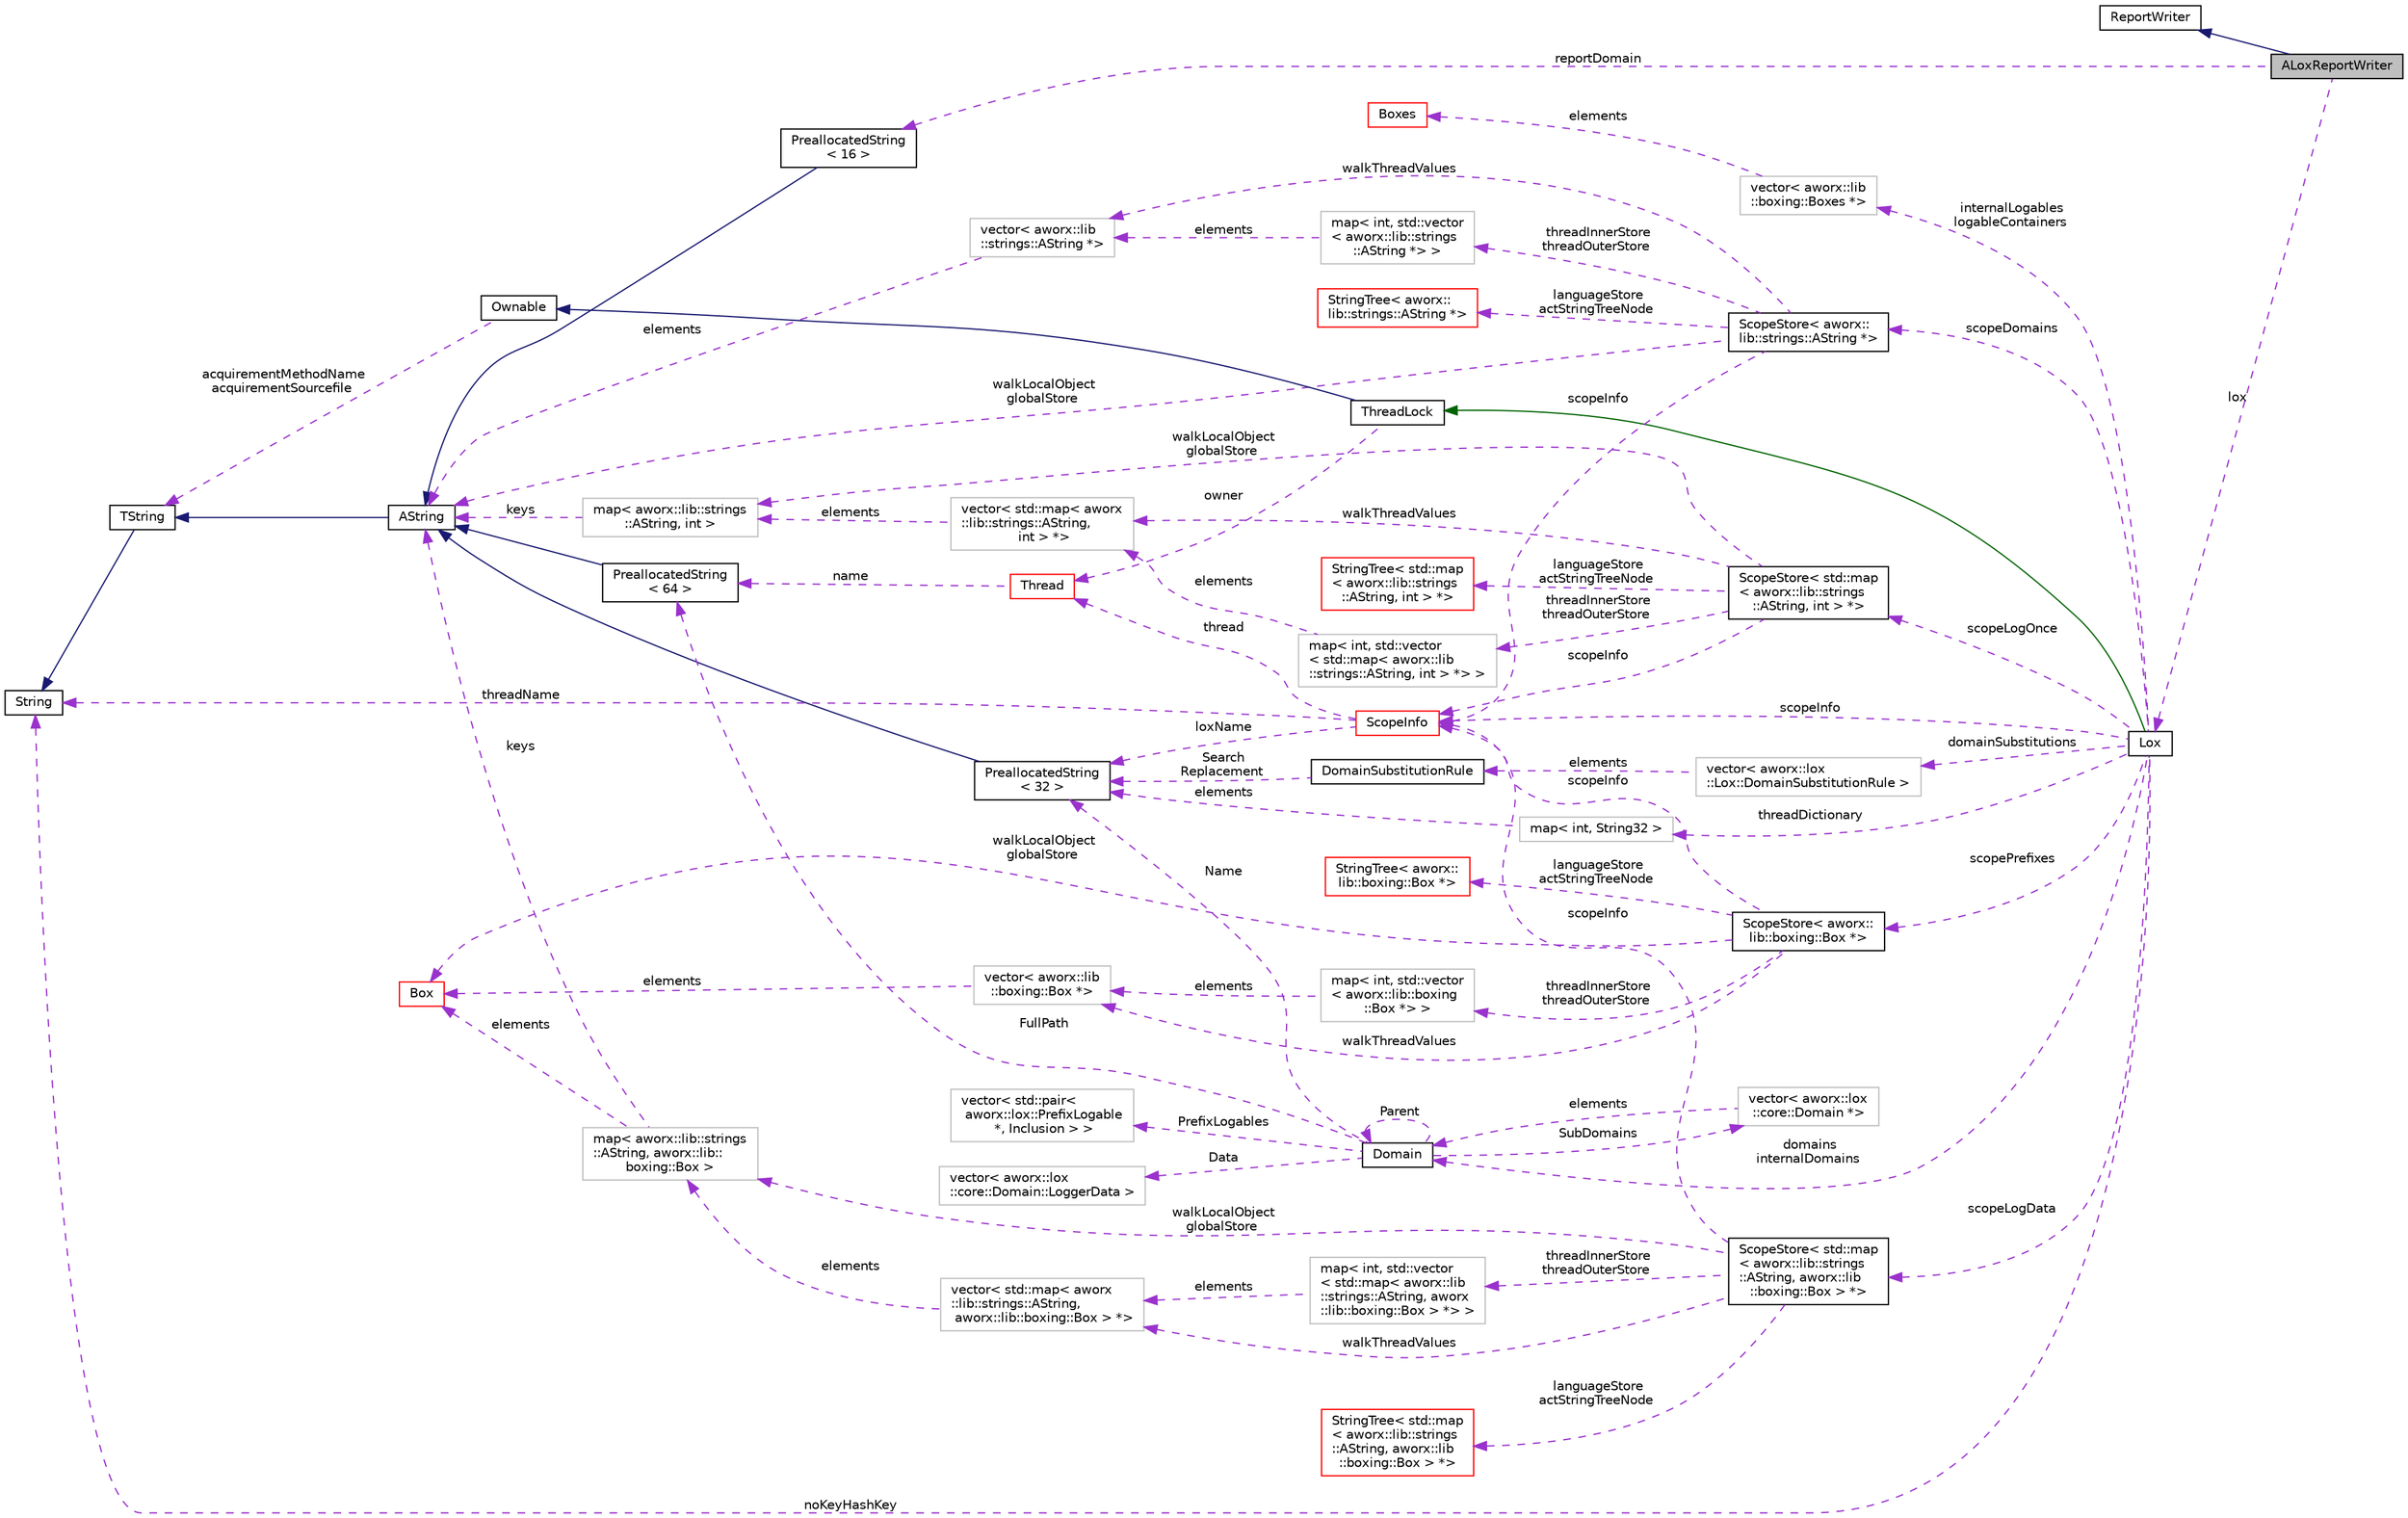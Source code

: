 digraph "ALoxReportWriter"
{
  edge [fontname="Helvetica",fontsize="10",labelfontname="Helvetica",labelfontsize="10"];
  node [fontname="Helvetica",fontsize="10",shape=record];
  rankdir="LR";
  Node2 [label="ALoxReportWriter",height=0.2,width=0.4,color="black", fillcolor="grey75", style="filled", fontcolor="black"];
  Node3 -> Node2 [dir="back",color="midnightblue",fontsize="10",style="solid",fontname="Helvetica"];
  Node3 [label="ReportWriter",height=0.2,width=0.4,color="black", fillcolor="white", style="filled",URL="$classaworx_1_1lib_1_1lang_1_1ReportWriter.html"];
  Node4 -> Node2 [dir="back",color="darkorchid3",fontsize="10",style="dashed",label=" reportDomain" ,fontname="Helvetica"];
  Node4 [label="PreallocatedString\l\< 16 \>",height=0.2,width=0.4,color="black", fillcolor="white", style="filled",URL="$classaworx_1_1lib_1_1strings_1_1PreallocatedString.html"];
  Node5 -> Node4 [dir="back",color="midnightblue",fontsize="10",style="solid",fontname="Helvetica"];
  Node5 [label="AString",height=0.2,width=0.4,color="black", fillcolor="white", style="filled",URL="$classaworx_1_1lib_1_1strings_1_1AString.html"];
  Node6 -> Node5 [dir="back",color="midnightblue",fontsize="10",style="solid",fontname="Helvetica"];
  Node6 [label="TString",height=0.2,width=0.4,color="black", fillcolor="white", style="filled",URL="$classaworx_1_1lib_1_1strings_1_1TString.html"];
  Node7 -> Node6 [dir="back",color="midnightblue",fontsize="10",style="solid",fontname="Helvetica"];
  Node7 [label="String",height=0.2,width=0.4,color="black", fillcolor="white", style="filled",URL="$classaworx_1_1lib_1_1strings_1_1String.html"];
  Node8 -> Node2 [dir="back",color="darkorchid3",fontsize="10",style="dashed",label=" lox" ,fontname="Helvetica"];
  Node8 [label="Lox",height=0.2,width=0.4,color="black", fillcolor="white", style="filled",URL="$classaworx_1_1lox_1_1Lox.html"];
  Node9 -> Node8 [dir="back",color="darkgreen",fontsize="10",style="solid",fontname="Helvetica"];
  Node9 [label="ThreadLock",height=0.2,width=0.4,color="black", fillcolor="white", style="filled",URL="$classaworx_1_1lib_1_1threads_1_1ThreadLock.html"];
  Node10 -> Node9 [dir="back",color="midnightblue",fontsize="10",style="solid",fontname="Helvetica"];
  Node10 [label="Ownable",height=0.2,width=0.4,color="black", fillcolor="white", style="filled",URL="$classaworx_1_1lib_1_1lang_1_1Ownable.html"];
  Node6 -> Node10 [dir="back",color="darkorchid3",fontsize="10",style="dashed",label=" acquirementMethodName\nacquirementSourcefile" ,fontname="Helvetica"];
  Node11 -> Node9 [dir="back",color="darkorchid3",fontsize="10",style="dashed",label=" owner" ,fontname="Helvetica"];
  Node11 [label="Thread",height=0.2,width=0.4,color="red", fillcolor="white", style="filled",URL="$classaworx_1_1lib_1_1threads_1_1Thread.html"];
  Node13 -> Node11 [dir="back",color="darkorchid3",fontsize="10",style="dashed",label=" name" ,fontname="Helvetica"];
  Node13 [label="PreallocatedString\l\< 64 \>",height=0.2,width=0.4,color="black", fillcolor="white", style="filled",URL="$classaworx_1_1lib_1_1strings_1_1PreallocatedString.html"];
  Node5 -> Node13 [dir="back",color="midnightblue",fontsize="10",style="solid",fontname="Helvetica"];
  Node7 -> Node8 [dir="back",color="darkorchid3",fontsize="10",style="dashed",label=" noKeyHashKey" ,fontname="Helvetica"];
  Node15 -> Node8 [dir="back",color="darkorchid3",fontsize="10",style="dashed",label=" scopeLogData" ,fontname="Helvetica"];
  Node15 [label="ScopeStore\< std::map\l\< aworx::lib::strings\l::AString, aworx::lib\l::boxing::Box \> *\>",height=0.2,width=0.4,color="black", fillcolor="white", style="filled",URL="$classaworx_1_1lox_1_1core_1_1ScopeStore.html"];
  Node16 -> Node15 [dir="back",color="darkorchid3",fontsize="10",style="dashed",label=" scopeInfo" ,fontname="Helvetica"];
  Node16 [label="ScopeInfo",height=0.2,width=0.4,color="red", fillcolor="white", style="filled",URL="$classaworx_1_1lox_1_1core_1_1ScopeInfo.html"];
  Node7 -> Node16 [dir="back",color="darkorchid3",fontsize="10",style="dashed",label=" threadName" ,fontname="Helvetica"];
  Node26 -> Node16 [dir="back",color="darkorchid3",fontsize="10",style="dashed",label=" loxName" ,fontname="Helvetica"];
  Node26 [label="PreallocatedString\l\< 32 \>",height=0.2,width=0.4,color="black", fillcolor="white", style="filled",URL="$classaworx_1_1lib_1_1strings_1_1PreallocatedString.html"];
  Node5 -> Node26 [dir="back",color="midnightblue",fontsize="10",style="solid",fontname="Helvetica"];
  Node11 -> Node16 [dir="back",color="darkorchid3",fontsize="10",style="dashed",label=" thread" ,fontname="Helvetica"];
  Node27 -> Node15 [dir="back",color="darkorchid3",fontsize="10",style="dashed",label=" threadInnerStore\nthreadOuterStore" ,fontname="Helvetica"];
  Node27 [label="map\< int, std::vector\l\< std::map\< aworx::lib\l::strings::AString, aworx\l::lib::boxing::Box \> *\> \>",height=0.2,width=0.4,color="grey75", fillcolor="white", style="filled"];
  Node28 -> Node27 [dir="back",color="darkorchid3",fontsize="10",style="dashed",label=" elements" ,fontname="Helvetica"];
  Node28 [label="vector\< std::map\< aworx\l::lib::strings::AString,\l aworx::lib::boxing::Box \> *\>",height=0.2,width=0.4,color="grey75", fillcolor="white", style="filled"];
  Node29 -> Node28 [dir="back",color="darkorchid3",fontsize="10",style="dashed",label=" elements" ,fontname="Helvetica"];
  Node29 [label="map\< aworx::lib::strings\l::AString, aworx::lib::\lboxing::Box \>",height=0.2,width=0.4,color="grey75", fillcolor="white", style="filled"];
  Node5 -> Node29 [dir="back",color="darkorchid3",fontsize="10",style="dashed",label=" keys" ,fontname="Helvetica"];
  Node30 -> Node29 [dir="back",color="darkorchid3",fontsize="10",style="dashed",label=" elements" ,fontname="Helvetica"];
  Node30 [label="Box",height=0.2,width=0.4,color="red", fillcolor="white", style="filled",URL="$classaworx_1_1lib_1_1boxing_1_1Box.html"];
  Node28 -> Node15 [dir="back",color="darkorchid3",fontsize="10",style="dashed",label=" walkThreadValues" ,fontname="Helvetica"];
  Node29 -> Node15 [dir="back",color="darkorchid3",fontsize="10",style="dashed",label=" walkLocalObject\nglobalStore" ,fontname="Helvetica"];
  Node33 -> Node15 [dir="back",color="darkorchid3",fontsize="10",style="dashed",label=" languageStore\nactStringTreeNode" ,fontname="Helvetica"];
  Node33 [label="StringTree\< std::map\l\< aworx::lib::strings\l::AString, aworx::lib\l::boxing::Box \> *\>",height=0.2,width=0.4,color="red", fillcolor="white", style="filled",URL="$classaworx_1_1lib_1_1util_1_1StringTree.html"];
  Node35 -> Node8 [dir="back",color="darkorchid3",fontsize="10",style="dashed",label=" scopeDomains" ,fontname="Helvetica"];
  Node35 [label="ScopeStore\< aworx::\llib::strings::AString *\>",height=0.2,width=0.4,color="black", fillcolor="white", style="filled",URL="$classaworx_1_1lox_1_1core_1_1ScopeStore.html"];
  Node36 -> Node35 [dir="back",color="darkorchid3",fontsize="10",style="dashed",label=" languageStore\nactStringTreeNode" ,fontname="Helvetica"];
  Node36 [label="StringTree\< aworx::\llib::strings::AString *\>",height=0.2,width=0.4,color="red", fillcolor="white", style="filled",URL="$classaworx_1_1lib_1_1util_1_1StringTree.html"];
  Node16 -> Node35 [dir="back",color="darkorchid3",fontsize="10",style="dashed",label=" scopeInfo" ,fontname="Helvetica"];
  Node5 -> Node35 [dir="back",color="darkorchid3",fontsize="10",style="dashed",label=" walkLocalObject\nglobalStore" ,fontname="Helvetica"];
  Node37 -> Node35 [dir="back",color="darkorchid3",fontsize="10",style="dashed",label=" walkThreadValues" ,fontname="Helvetica"];
  Node37 [label="vector\< aworx::lib\l::strings::AString *\>",height=0.2,width=0.4,color="grey75", fillcolor="white", style="filled"];
  Node5 -> Node37 [dir="back",color="darkorchid3",fontsize="10",style="dashed",label=" elements" ,fontname="Helvetica"];
  Node38 -> Node35 [dir="back",color="darkorchid3",fontsize="10",style="dashed",label=" threadInnerStore\nthreadOuterStore" ,fontname="Helvetica"];
  Node38 [label="map\< int, std::vector\l\< aworx::lib::strings\l::AString *\> \>",height=0.2,width=0.4,color="grey75", fillcolor="white", style="filled"];
  Node37 -> Node38 [dir="back",color="darkorchid3",fontsize="10",style="dashed",label=" elements" ,fontname="Helvetica"];
  Node16 -> Node8 [dir="back",color="darkorchid3",fontsize="10",style="dashed",label=" scopeInfo" ,fontname="Helvetica"];
  Node39 -> Node8 [dir="back",color="darkorchid3",fontsize="10",style="dashed",label=" scopePrefixes" ,fontname="Helvetica"];
  Node39 [label="ScopeStore\< aworx::\llib::boxing::Box *\>",height=0.2,width=0.4,color="black", fillcolor="white", style="filled",URL="$classaworx_1_1lox_1_1core_1_1ScopeStore.html"];
  Node40 -> Node39 [dir="back",color="darkorchid3",fontsize="10",style="dashed",label=" languageStore\nactStringTreeNode" ,fontname="Helvetica"];
  Node40 [label="StringTree\< aworx::\llib::boxing::Box *\>",height=0.2,width=0.4,color="red", fillcolor="white", style="filled",URL="$classaworx_1_1lib_1_1util_1_1StringTree.html"];
  Node16 -> Node39 [dir="back",color="darkorchid3",fontsize="10",style="dashed",label=" scopeInfo" ,fontname="Helvetica"];
  Node41 -> Node39 [dir="back",color="darkorchid3",fontsize="10",style="dashed",label=" walkThreadValues" ,fontname="Helvetica"];
  Node41 [label="vector\< aworx::lib\l::boxing::Box *\>",height=0.2,width=0.4,color="grey75", fillcolor="white", style="filled"];
  Node30 -> Node41 [dir="back",color="darkorchid3",fontsize="10",style="dashed",label=" elements" ,fontname="Helvetica"];
  Node30 -> Node39 [dir="back",color="darkorchid3",fontsize="10",style="dashed",label=" walkLocalObject\nglobalStore" ,fontname="Helvetica"];
  Node42 -> Node39 [dir="back",color="darkorchid3",fontsize="10",style="dashed",label=" threadInnerStore\nthreadOuterStore" ,fontname="Helvetica"];
  Node42 [label="map\< int, std::vector\l\< aworx::lib::boxing\l::Box *\> \>",height=0.2,width=0.4,color="grey75", fillcolor="white", style="filled"];
  Node41 -> Node42 [dir="back",color="darkorchid3",fontsize="10",style="dashed",label=" elements" ,fontname="Helvetica"];
  Node43 -> Node8 [dir="back",color="darkorchid3",fontsize="10",style="dashed",label=" threadDictionary" ,fontname="Helvetica"];
  Node43 [label="map\< int, String32 \>",height=0.2,width=0.4,color="grey75", fillcolor="white", style="filled"];
  Node26 -> Node43 [dir="back",color="darkorchid3",fontsize="10",style="dashed",label=" elements" ,fontname="Helvetica"];
  Node44 -> Node8 [dir="back",color="darkorchid3",fontsize="10",style="dashed",label=" domainSubstitutions" ,fontname="Helvetica"];
  Node44 [label="vector\< aworx::lox\l::Lox::DomainSubstitutionRule \>",height=0.2,width=0.4,color="grey75", fillcolor="white", style="filled"];
  Node45 -> Node44 [dir="back",color="darkorchid3",fontsize="10",style="dashed",label=" elements" ,fontname="Helvetica"];
  Node45 [label="DomainSubstitutionRule",height=0.2,width=0.4,color="black", fillcolor="white", style="filled",URL="$structaworx_1_1lox_1_1Lox_1_1DomainSubstitutionRule.html"];
  Node26 -> Node45 [dir="back",color="darkorchid3",fontsize="10",style="dashed",label=" Search\nReplacement" ,fontname="Helvetica"];
  Node46 -> Node8 [dir="back",color="darkorchid3",fontsize="10",style="dashed",label=" scopeLogOnce" ,fontname="Helvetica"];
  Node46 [label="ScopeStore\< std::map\l\< aworx::lib::strings\l::AString, int \> *\>",height=0.2,width=0.4,color="black", fillcolor="white", style="filled",URL="$classaworx_1_1lox_1_1core_1_1ScopeStore.html"];
  Node47 -> Node46 [dir="back",color="darkorchid3",fontsize="10",style="dashed",label=" threadInnerStore\nthreadOuterStore" ,fontname="Helvetica"];
  Node47 [label="map\< int, std::vector\l\< std::map\< aworx::lib\l::strings::AString, int \> *\> \>",height=0.2,width=0.4,color="grey75", fillcolor="white", style="filled"];
  Node48 -> Node47 [dir="back",color="darkorchid3",fontsize="10",style="dashed",label=" elements" ,fontname="Helvetica"];
  Node48 [label="vector\< std::map\< aworx\l::lib::strings::AString,\l int \> *\>",height=0.2,width=0.4,color="grey75", fillcolor="white", style="filled"];
  Node49 -> Node48 [dir="back",color="darkorchid3",fontsize="10",style="dashed",label=" elements" ,fontname="Helvetica"];
  Node49 [label="map\< aworx::lib::strings\l::AString, int \>",height=0.2,width=0.4,color="grey75", fillcolor="white", style="filled"];
  Node5 -> Node49 [dir="back",color="darkorchid3",fontsize="10",style="dashed",label=" keys" ,fontname="Helvetica"];
  Node16 -> Node46 [dir="back",color="darkorchid3",fontsize="10",style="dashed",label=" scopeInfo" ,fontname="Helvetica"];
  Node50 -> Node46 [dir="back",color="darkorchid3",fontsize="10",style="dashed",label=" languageStore\nactStringTreeNode" ,fontname="Helvetica"];
  Node50 [label="StringTree\< std::map\l\< aworx::lib::strings\l::AString, int \> *\>",height=0.2,width=0.4,color="red", fillcolor="white", style="filled",URL="$classaworx_1_1lib_1_1util_1_1StringTree.html"];
  Node49 -> Node46 [dir="back",color="darkorchid3",fontsize="10",style="dashed",label=" walkLocalObject\nglobalStore" ,fontname="Helvetica"];
  Node48 -> Node46 [dir="back",color="darkorchid3",fontsize="10",style="dashed",label=" walkThreadValues" ,fontname="Helvetica"];
  Node51 -> Node8 [dir="back",color="darkorchid3",fontsize="10",style="dashed",label=" internalLogables\nlogableContainers" ,fontname="Helvetica"];
  Node51 [label="vector\< aworx::lib\l::boxing::Boxes *\>",height=0.2,width=0.4,color="grey75", fillcolor="white", style="filled"];
  Node52 -> Node51 [dir="back",color="darkorchid3",fontsize="10",style="dashed",label=" elements" ,fontname="Helvetica"];
  Node52 [label="Boxes",height=0.2,width=0.4,color="red", fillcolor="white", style="filled",URL="$classaworx_1_1lib_1_1boxing_1_1Boxes.html"];
  Node54 -> Node8 [dir="back",color="darkorchid3",fontsize="10",style="dashed",label=" domains\ninternalDomains" ,fontname="Helvetica"];
  Node54 [label="Domain",height=0.2,width=0.4,color="black", fillcolor="white", style="filled",URL="$classaworx_1_1lox_1_1core_1_1Domain.html"];
  Node13 -> Node54 [dir="back",color="darkorchid3",fontsize="10",style="dashed",label=" FullPath" ,fontname="Helvetica"];
  Node55 -> Node54 [dir="back",color="darkorchid3",fontsize="10",style="dashed",label=" Data" ,fontname="Helvetica"];
  Node55 [label="vector\< aworx::lox\l::core::Domain::LoggerData \>",height=0.2,width=0.4,color="grey75", fillcolor="white", style="filled"];
  Node26 -> Node54 [dir="back",color="darkorchid3",fontsize="10",style="dashed",label=" Name" ,fontname="Helvetica"];
  Node61 -> Node54 [dir="back",color="darkorchid3",fontsize="10",style="dashed",label=" SubDomains" ,fontname="Helvetica"];
  Node61 [label="vector\< aworx::lox\l::core::Domain *\>",height=0.2,width=0.4,color="grey75", fillcolor="white", style="filled"];
  Node54 -> Node61 [dir="back",color="darkorchid3",fontsize="10",style="dashed",label=" elements" ,fontname="Helvetica"];
  Node62 -> Node54 [dir="back",color="darkorchid3",fontsize="10",style="dashed",label=" PrefixLogables" ,fontname="Helvetica"];
  Node62 [label="vector\< std::pair\<\l aworx::lox::PrefixLogable\l *, Inclusion \> \>",height=0.2,width=0.4,color="grey75", fillcolor="white", style="filled"];
  Node54 -> Node54 [dir="back",color="darkorchid3",fontsize="10",style="dashed",label=" Parent" ,fontname="Helvetica"];
}
